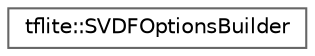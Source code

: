 digraph "Graphical Class Hierarchy"
{
 // LATEX_PDF_SIZE
  bgcolor="transparent";
  edge [fontname=Helvetica,fontsize=10,labelfontname=Helvetica,labelfontsize=10];
  node [fontname=Helvetica,fontsize=10,shape=box,height=0.2,width=0.4];
  rankdir="LR";
  Node0 [id="Node000000",label="tflite::SVDFOptionsBuilder",height=0.2,width=0.4,color="grey40", fillcolor="white", style="filled",URL="$structtflite_1_1_s_v_d_f_options_builder.html",tooltip=" "];
}
